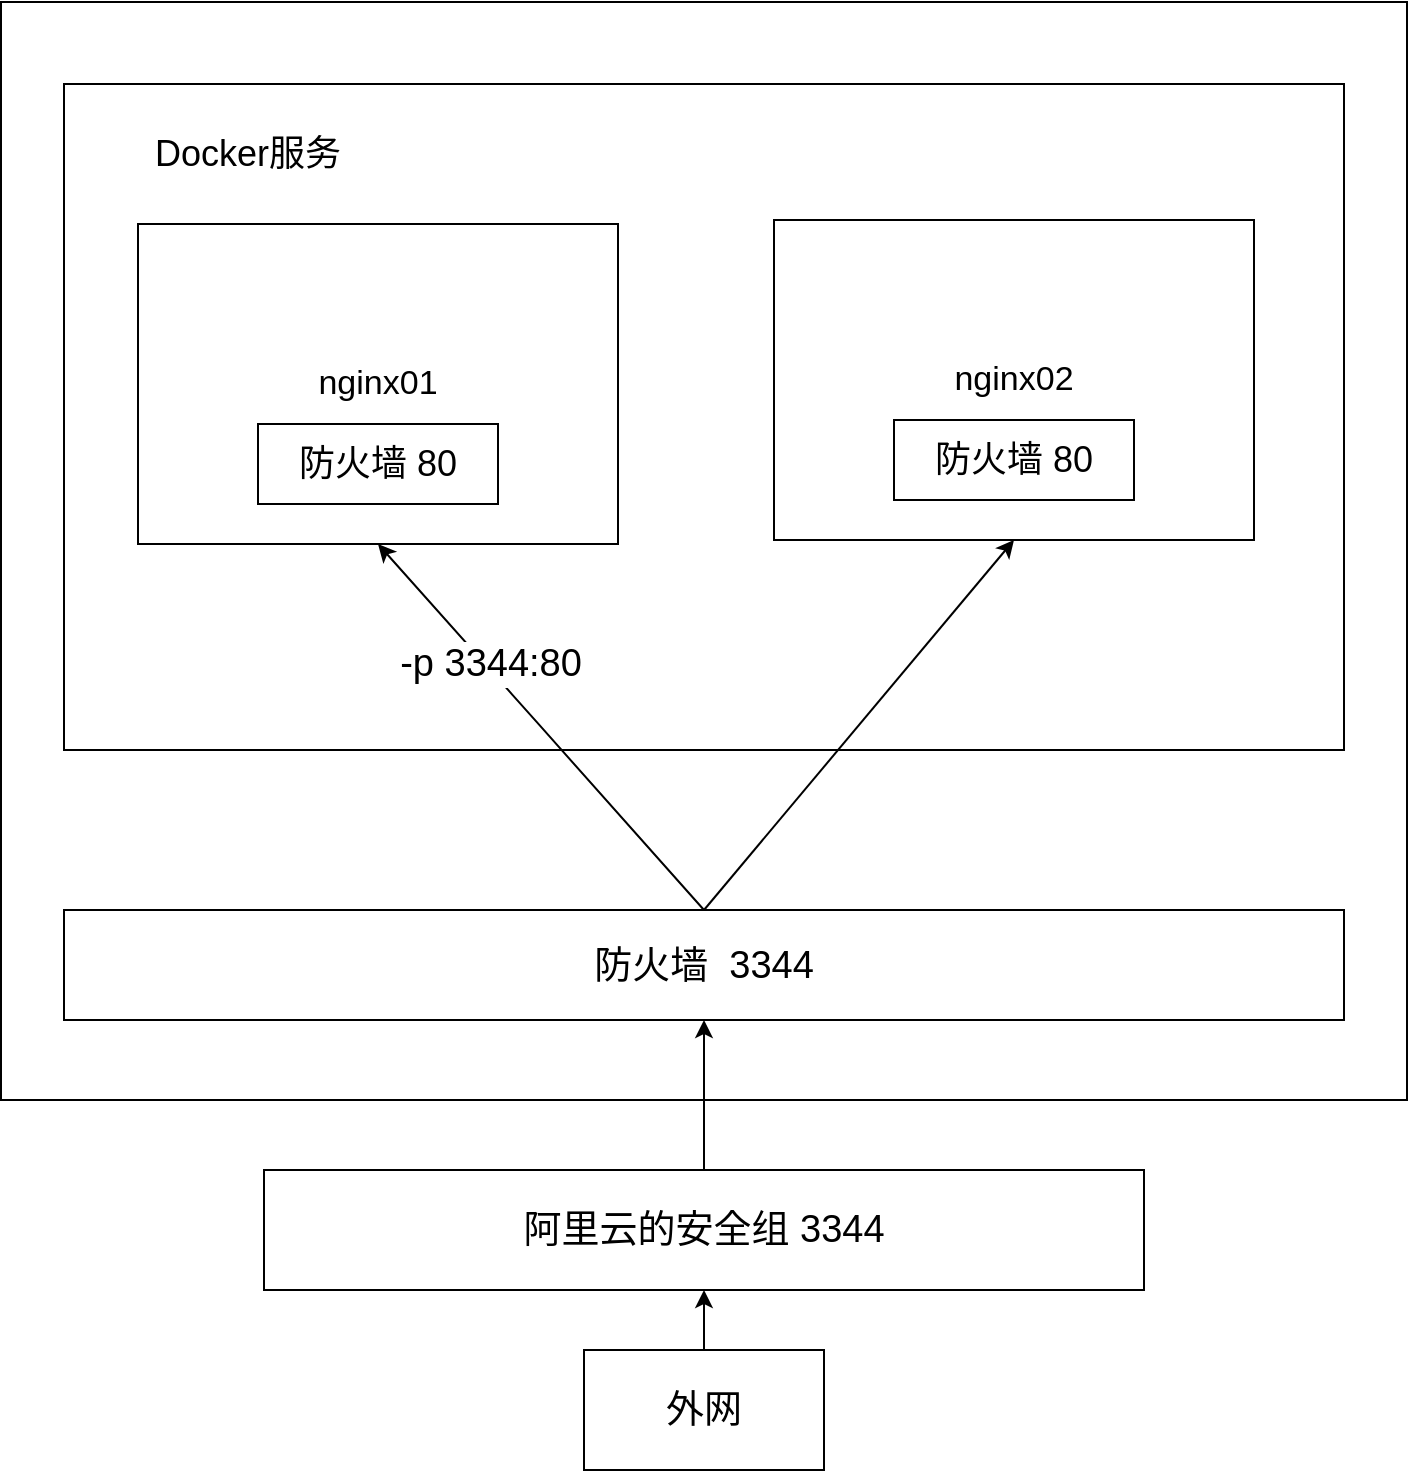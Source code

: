 <mxfile>
    <diagram id="x_9t7EmS7o2UhWLJbFx_" name="第 1 页">
        <mxGraphModel dx="1167" dy="787" grid="1" gridSize="10" guides="1" tooltips="1" connect="1" arrows="1" fold="1" page="1" pageScale="1" pageWidth="1169" pageHeight="827" math="0" shadow="0">
            <root>
                <mxCell id="0"/>
                <mxCell id="1" parent="0"/>
                <mxCell id="52" value="" style="rounded=0;whiteSpace=wrap;html=1;fontSize=19;" vertex="1" parent="1">
                    <mxGeometry x="207.5" y="36" width="703" height="549" as="geometry"/>
                </mxCell>
                <mxCell id="48" value="" style="rounded=0;whiteSpace=wrap;html=1;fontSize=18;" vertex="1" parent="1">
                    <mxGeometry x="239" y="77" width="640" height="333" as="geometry"/>
                </mxCell>
                <mxCell id="43" value="&lt;font style=&quot;font-size: 17px;&quot;&gt;nginx01&lt;/font&gt;" style="rounded=0;whiteSpace=wrap;html=1;" vertex="1" parent="1">
                    <mxGeometry x="276" y="147" width="240" height="160" as="geometry"/>
                </mxCell>
                <mxCell id="44" value="&lt;font style=&quot;font-size: 18px;&quot;&gt;Docker服务&lt;/font&gt;" style="text;html=1;strokeColor=none;fillColor=none;align=center;verticalAlign=middle;whiteSpace=wrap;rounded=0;fontSize=15;" vertex="1" parent="1">
                    <mxGeometry x="276" y="97" width="110" height="30" as="geometry"/>
                </mxCell>
                <mxCell id="45" value="防火墙 80" style="rounded=0;whiteSpace=wrap;html=1;fontSize=18;" vertex="1" parent="1">
                    <mxGeometry x="336" y="247" width="120" height="40" as="geometry"/>
                </mxCell>
                <mxCell id="46" value="&lt;font style=&quot;font-size: 17px;&quot;&gt;nginx02&lt;/font&gt;" style="rounded=0;whiteSpace=wrap;html=1;" vertex="1" parent="1">
                    <mxGeometry x="594" y="145" width="240" height="160" as="geometry"/>
                </mxCell>
                <mxCell id="47" value="防火墙 80" style="rounded=0;whiteSpace=wrap;html=1;fontSize=18;" vertex="1" parent="1">
                    <mxGeometry x="654" y="245" width="120" height="40" as="geometry"/>
                </mxCell>
                <mxCell id="57" style="edgeStyle=none;html=1;exitX=0.5;exitY=0;exitDx=0;exitDy=0;entryX=0.5;entryY=1;entryDx=0;entryDy=0;fontSize=19;" edge="1" parent="1" source="50" target="43">
                    <mxGeometry relative="1" as="geometry">
                        <Array as="points">
                            <mxPoint x="470" y="390"/>
                        </Array>
                    </mxGeometry>
                </mxCell>
                <mxCell id="59" value="-p 3344:80" style="edgeLabel;html=1;align=center;verticalAlign=middle;resizable=0;points=[];fontSize=19;" vertex="1" connectable="0" parent="57">
                    <mxGeometry x="0.33" y="-2" relative="1" as="geometry">
                        <mxPoint as="offset"/>
                    </mxGeometry>
                </mxCell>
                <mxCell id="58" style="edgeStyle=none;html=1;exitX=0.5;exitY=0;exitDx=0;exitDy=0;entryX=0.5;entryY=1;entryDx=0;entryDy=0;fontSize=19;" edge="1" parent="1" source="50" target="46">
                    <mxGeometry relative="1" as="geometry"/>
                </mxCell>
                <mxCell id="50" value="&lt;font style=&quot;font-size: 19px;&quot;&gt;防火墙&amp;nbsp; 3344&lt;/font&gt;" style="rounded=0;whiteSpace=wrap;html=1;fontSize=18;" vertex="1" parent="1">
                    <mxGeometry x="239" y="490" width="640" height="55" as="geometry"/>
                </mxCell>
                <mxCell id="56" style="edgeStyle=none;html=1;exitX=0.5;exitY=0;exitDx=0;exitDy=0;entryX=0.5;entryY=1;entryDx=0;entryDy=0;fontSize=19;" edge="1" parent="1" source="53" target="50">
                    <mxGeometry relative="1" as="geometry"/>
                </mxCell>
                <mxCell id="53" value="阿里云的安全组 3344" style="rounded=0;whiteSpace=wrap;html=1;fontSize=19;" vertex="1" parent="1">
                    <mxGeometry x="339" y="620" width="440" height="60" as="geometry"/>
                </mxCell>
                <mxCell id="55" style="edgeStyle=none;html=1;exitX=0.5;exitY=0;exitDx=0;exitDy=0;entryX=0.5;entryY=1;entryDx=0;entryDy=0;fontSize=19;" edge="1" parent="1" source="54" target="53">
                    <mxGeometry relative="1" as="geometry"/>
                </mxCell>
                <mxCell id="54" value="外网" style="rounded=0;whiteSpace=wrap;html=1;fontSize=19;" vertex="1" parent="1">
                    <mxGeometry x="499" y="710" width="120" height="60" as="geometry"/>
                </mxCell>
            </root>
        </mxGraphModel>
    </diagram>
</mxfile>